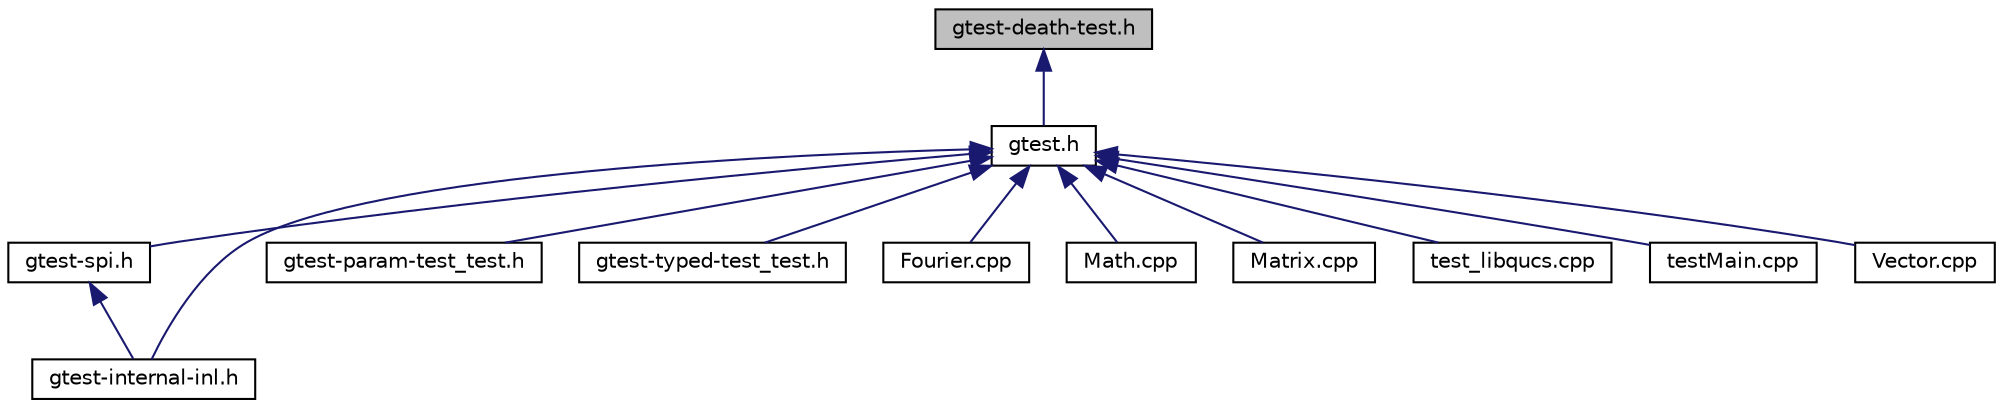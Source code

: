 digraph G
{
  edge [fontname="Helvetica",fontsize="10",labelfontname="Helvetica",labelfontsize="10"];
  node [fontname="Helvetica",fontsize="10",shape=record];
  Node1 [label="gtest-death-test.h",height=0.2,width=0.4,color="black", fillcolor="grey75", style="filled" fontcolor="black"];
  Node1 -> Node2 [dir="back",color="midnightblue",fontsize="10",style="solid",fontname="Helvetica"];
  Node2 [label="gtest.h",height=0.2,width=0.4,color="black", fillcolor="white", style="filled",URL="$include_2gtest_2gtest_8h.html"];
  Node2 -> Node3 [dir="back",color="midnightblue",fontsize="10",style="solid",fontname="Helvetica"];
  Node3 [label="gtest-spi.h",height=0.2,width=0.4,color="black", fillcolor="white", style="filled",URL="$gtest-spi_8h.html"];
  Node3 -> Node4 [dir="back",color="midnightblue",fontsize="10",style="solid",fontname="Helvetica"];
  Node4 [label="gtest-internal-inl.h",height=0.2,width=0.4,color="black", fillcolor="white", style="filled",URL="$gtest-internal-inl_8h.html"];
  Node2 -> Node4 [dir="back",color="midnightblue",fontsize="10",style="solid",fontname="Helvetica"];
  Node2 -> Node5 [dir="back",color="midnightblue",fontsize="10",style="solid",fontname="Helvetica"];
  Node5 [label="gtest-param-test_test.h",height=0.2,width=0.4,color="black", fillcolor="white", style="filled",URL="$gtest-param-test__test_8h.html"];
  Node2 -> Node6 [dir="back",color="midnightblue",fontsize="10",style="solid",fontname="Helvetica"];
  Node6 [label="gtest-typed-test_test.h",height=0.2,width=0.4,color="black", fillcolor="white", style="filled",URL="$gtest-typed-test__test_8h.html"];
  Node2 -> Node7 [dir="back",color="midnightblue",fontsize="10",style="solid",fontname="Helvetica"];
  Node7 [label="Fourier.cpp",height=0.2,width=0.4,color="black", fillcolor="white", style="filled",URL="$Fourier_8cpp.html"];
  Node2 -> Node8 [dir="back",color="midnightblue",fontsize="10",style="solid",fontname="Helvetica"];
  Node8 [label="Math.cpp",height=0.2,width=0.4,color="black", fillcolor="white", style="filled",URL="$Math_8cpp.html"];
  Node2 -> Node9 [dir="back",color="midnightblue",fontsize="10",style="solid",fontname="Helvetica"];
  Node9 [label="Matrix.cpp",height=0.2,width=0.4,color="black", fillcolor="white", style="filled",URL="$Matrix_8cpp.html"];
  Node2 -> Node10 [dir="back",color="midnightblue",fontsize="10",style="solid",fontname="Helvetica"];
  Node10 [label="test_libqucs.cpp",height=0.2,width=0.4,color="black", fillcolor="white", style="filled",URL="$test__libqucs_8cpp.html"];
  Node2 -> Node11 [dir="back",color="midnightblue",fontsize="10",style="solid",fontname="Helvetica"];
  Node11 [label="testMain.cpp",height=0.2,width=0.4,color="black", fillcolor="white", style="filled",URL="$testMain_8cpp.html"];
  Node2 -> Node12 [dir="back",color="midnightblue",fontsize="10",style="solid",fontname="Helvetica"];
  Node12 [label="Vector.cpp",height=0.2,width=0.4,color="black", fillcolor="white", style="filled",URL="$Vector_8cpp.html"];
}
